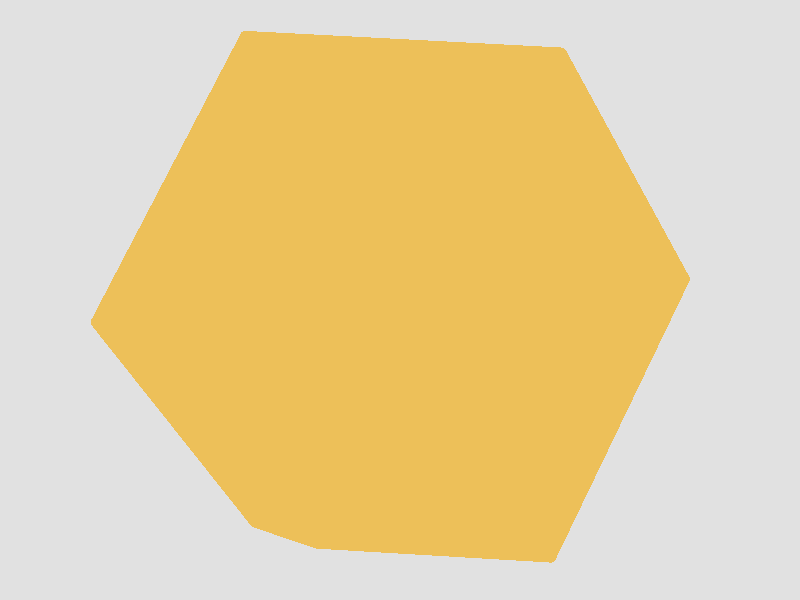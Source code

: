 #include "colors.inc"

camera {
 location <4, 4, -13>
 look_at 0
 angle 20
}

light_source { <-1, 8, -15> White }
background { Gray75 }

#declare frame_w = 0.03;
#declare frame_t = texture {
 pigment { color CoolCopper }
 finish { ambient .2 diffuse 0.8 specular 1 }
}

#declare body_t = texture { 
 pigment { color CoolCopper filter 0.6 }
}

#declare Phi = (1 + sqrt(5)) / 2;
#declare Edge = 2;
#declare NPt = 12;

#declare Points = array[NPt] {
 <0, 1, Phi>,
 <0, 1, -Phi>,
 <0, -1, Phi>,
 <0, -1, -Phi>,
 <1, Phi, 0>,
 <-1, Phi, 0>,
 <1, -Phi, 0>,
 <-1, -Phi, 0>,
 <Phi, 0, 1>,
 <Phi, 0, -1>,
 <-Phi, 0, 1>,
 <-Phi, 0, -1>,
}

#declare NPl = 20;
#declare Planes = array[NPl];
#declare PlanesFound = 0;

union {
 #declare I = 0;
 #while (I < NPt)

  sphere { Points[I], frame_w }

  #local J = 0;
  #while (J < I)
   #if (vlength(Points[I] - Points[J]) = Edge)
    cylinder { Points[I], Points[J], frame_w }

    #local K = J + 1;
    #while (K < NPt)

     #if ((PlanesFound < NPl) & (K != I) & (vlength(Points[K] - Points[I]) = Edge) & (vlength(Points[K] - Points[J]) = Edge))

      #debug concat("Found plane at ", str(I, 2, 0), ", ", str(J, 2, 0), ", ", str(K, 2, 0), "\n")
      #local P = vnormalize(vcross(Points[J] - Points[I], Points[K] - Points[I]));
      #local Plane = P / vdot(P, Points[I]);

      #local L = 0;
      #local Unique = 1;
      #while (L < PlanesFound)

       #if (vlength(Planes[L] - Plane) = 0) #local Unique = 0; #end
       #local L = L + 1;
      #end

      #if (Unique)

       #declare Planes[PlanesFound] = Plane;
       #declare PlanesFound = PlanesFound + 1;
      #end
     #end
     #local K = K + 1;
    #end

   #end
   #local J  = J + 1;
  #end

  #declare I = I + 1;
 #end

 texture { frame_t }
}

intersection {

 #declare I = 0;
 #while (I < PlanesFound)

  plane { Planes[I], 1 / vlength(Planes[I]) }
  #declare I = I + 1;
 #end

 texture { body_t }
}
